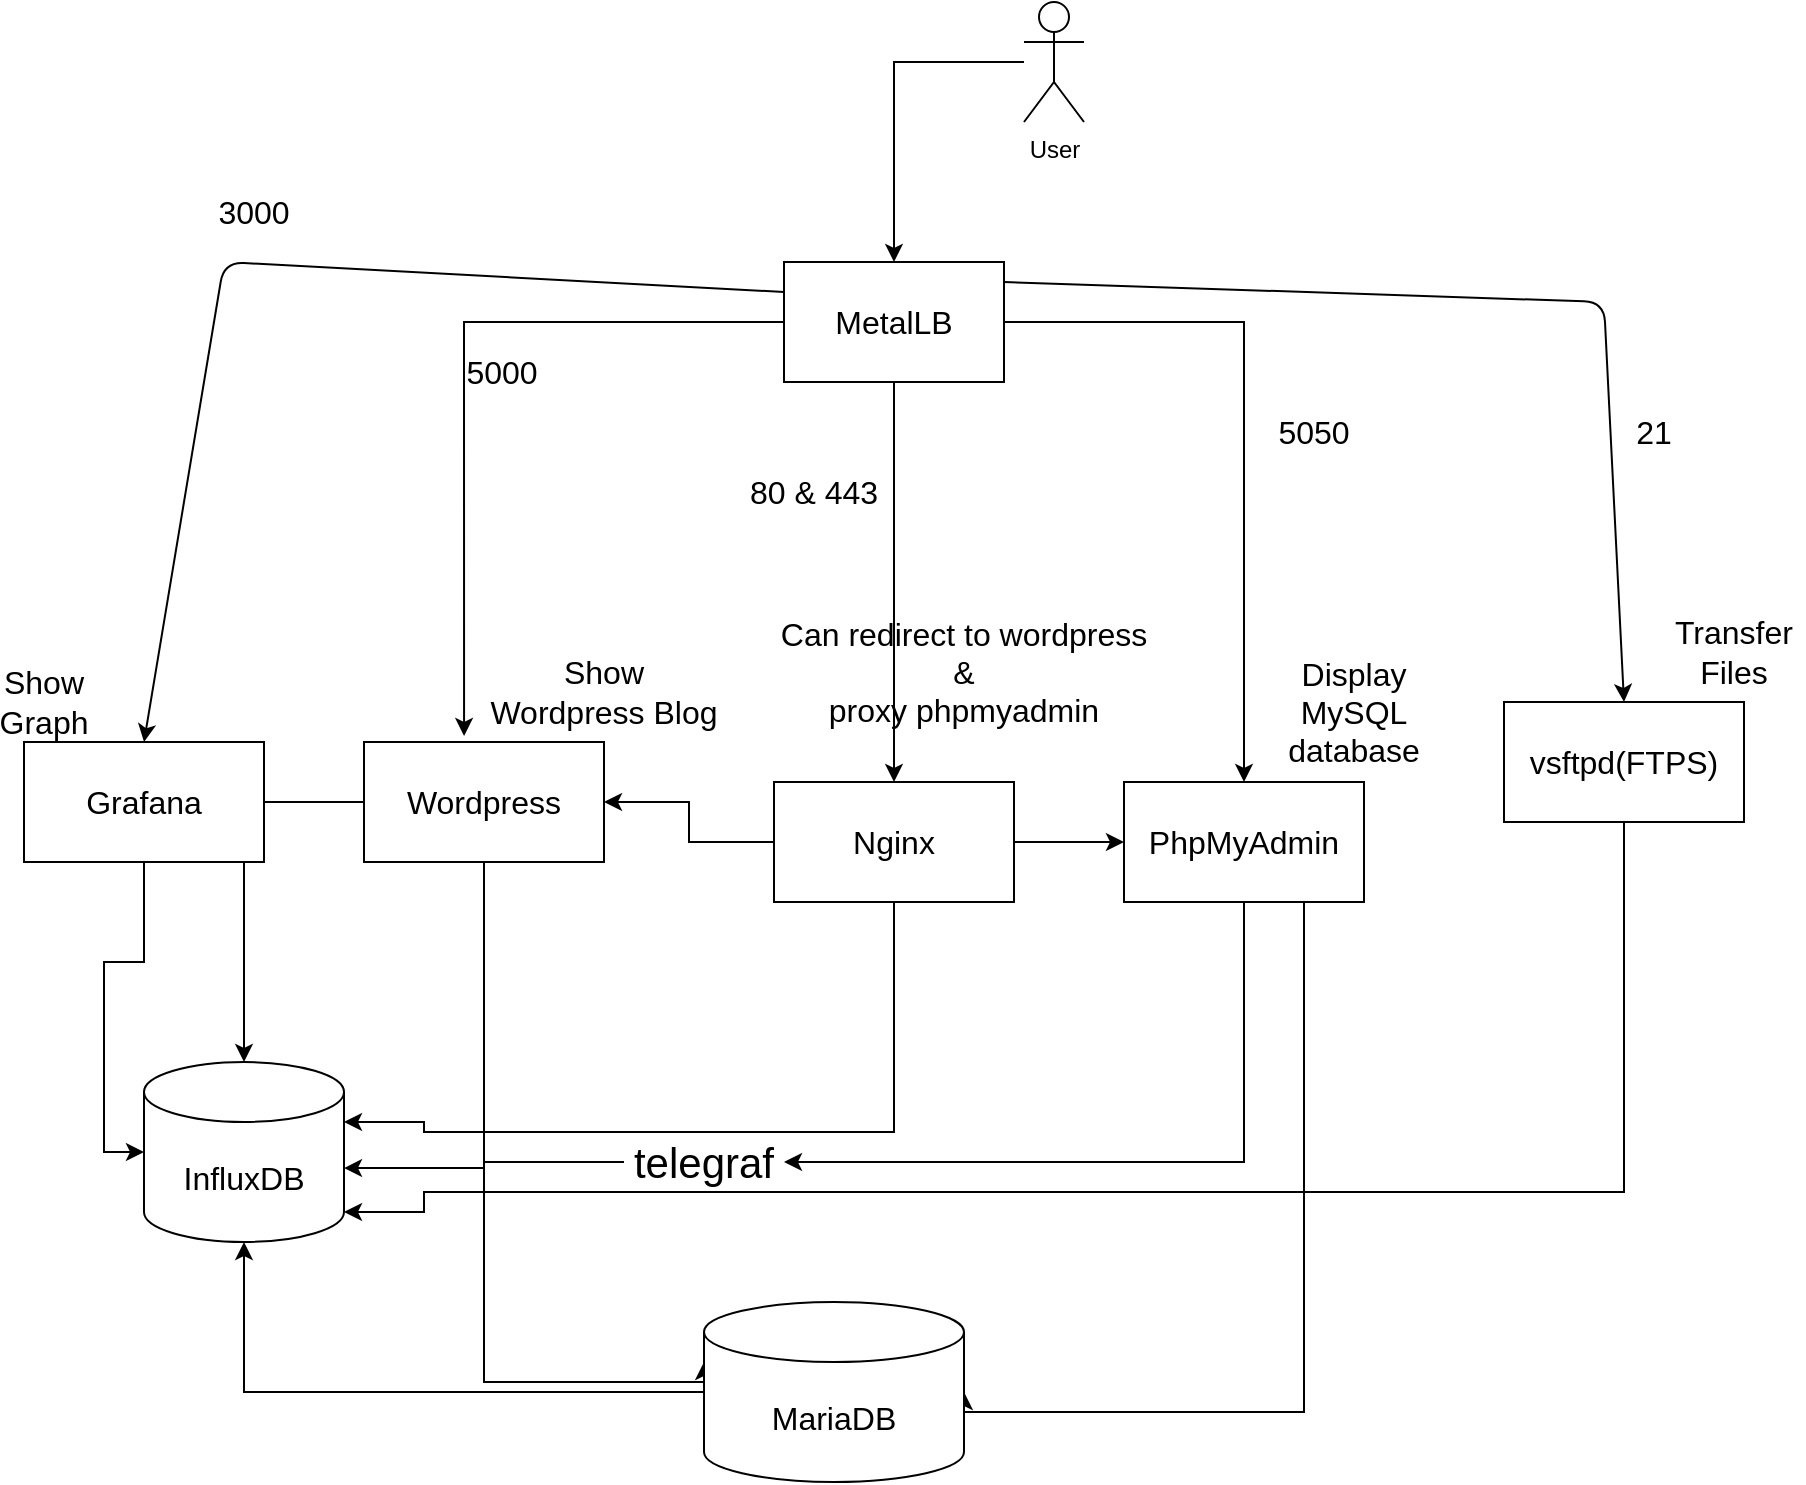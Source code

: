 <mxfile>
    <diagram id="Xpwhf6zkFL_SC9n3eWy1" name="Page-1">
        <mxGraphModel dx="986" dy="771" grid="1" gridSize="10" guides="1" tooltips="1" connect="1" arrows="1" fold="1" page="1" pageScale="1" pageWidth="827" pageHeight="1169" math="0" shadow="0">
            <root>
                <mxCell id="0"/>
                <mxCell id="1" parent="0"/>
                <mxCell id="19" style="edgeStyle=orthogonalEdgeStyle;rounded=0;orthogonalLoop=1;jettySize=auto;html=1;entryX=0.5;entryY=0;entryDx=0;entryDy=0;" edge="1" parent="1" source="2" target="12">
                    <mxGeometry relative="1" as="geometry"/>
                </mxCell>
                <mxCell id="20" style="edgeStyle=orthogonalEdgeStyle;rounded=0;orthogonalLoop=1;jettySize=auto;html=1;entryX=0.417;entryY=-0.05;entryDx=0;entryDy=0;entryPerimeter=0;" edge="1" parent="1" source="2" target="9">
                    <mxGeometry relative="1" as="geometry"/>
                </mxCell>
                <mxCell id="21" style="edgeStyle=orthogonalEdgeStyle;rounded=0;orthogonalLoop=1;jettySize=auto;html=1;" edge="1" parent="1" source="2" target="7">
                    <mxGeometry relative="1" as="geometry">
                        <Array as="points">
                            <mxPoint x="750" y="280"/>
                        </Array>
                    </mxGeometry>
                </mxCell>
                <mxCell id="2" value="&lt;font style=&quot;font-size: 16px&quot;&gt;MetalLB&lt;/font&gt;" style="rounded=0;whiteSpace=wrap;html=1;" vertex="1" parent="1">
                    <mxGeometry x="520" y="250" width="110" height="60" as="geometry"/>
                </mxCell>
                <mxCell id="32" style="edgeStyle=orthogonalEdgeStyle;rounded=0;orthogonalLoop=1;jettySize=auto;html=1;entryX=1;entryY=0.589;entryDx=0;entryDy=0;entryPerimeter=0;" edge="1" parent="1" source="35" target="42">
                    <mxGeometry relative="1" as="geometry">
                        <mxPoint x="370" y="700" as="targetPoint"/>
                        <Array as="points"/>
                    </mxGeometry>
                </mxCell>
                <mxCell id="47" style="edgeStyle=orthogonalEdgeStyle;rounded=0;orthogonalLoop=1;jettySize=auto;html=1;entryX=1;entryY=0.5;entryDx=0;entryDy=0;entryPerimeter=0;" edge="1" parent="1" source="7" target="43">
                    <mxGeometry relative="1" as="geometry">
                        <Array as="points">
                            <mxPoint x="780" y="825"/>
                        </Array>
                    </mxGeometry>
                </mxCell>
                <mxCell id="7" value="&lt;font style=&quot;font-size: 16px&quot;&gt;PhpMyAdmin&lt;/font&gt;" style="rounded=0;whiteSpace=wrap;html=1;" vertex="1" parent="1">
                    <mxGeometry x="690" y="510" width="120" height="60" as="geometry"/>
                </mxCell>
                <mxCell id="41" style="edgeStyle=orthogonalEdgeStyle;rounded=0;orthogonalLoop=1;jettySize=auto;html=1;entryX=0.5;entryY=1;entryDx=0;entryDy=0;entryPerimeter=0;exitX=0;exitY=0.5;exitDx=0;exitDy=0;exitPerimeter=0;" edge="1" parent="1" source="43" target="42">
                    <mxGeometry relative="1" as="geometry">
                        <mxPoint x="510" y="800" as="sourcePoint"/>
                        <mxPoint x="310" y="730" as="targetPoint"/>
                    </mxGeometry>
                </mxCell>
                <mxCell id="30" style="edgeStyle=orthogonalEdgeStyle;rounded=0;orthogonalLoop=1;jettySize=auto;html=1;entryX=0.5;entryY=0;entryDx=0;entryDy=0;entryPerimeter=0;" edge="1" parent="1" source="9" target="42">
                    <mxGeometry relative="1" as="geometry">
                        <mxPoint x="270" y="680" as="targetPoint"/>
                    </mxGeometry>
                </mxCell>
                <mxCell id="46" style="edgeStyle=orthogonalEdgeStyle;rounded=0;orthogonalLoop=1;jettySize=auto;html=1;entryX=0;entryY=0;entryDx=0;entryDy=30;entryPerimeter=0;" edge="1" parent="1" source="9" target="43">
                    <mxGeometry relative="1" as="geometry">
                        <Array as="points">
                            <mxPoint x="370" y="810"/>
                        </Array>
                    </mxGeometry>
                </mxCell>
                <mxCell id="9" value="&lt;font style=&quot;font-size: 16px&quot;&gt;Wordpress&lt;/font&gt;" style="rounded=0;whiteSpace=wrap;html=1;" vertex="1" parent="1">
                    <mxGeometry x="310" y="490" width="120" height="60" as="geometry"/>
                </mxCell>
                <mxCell id="29" style="edgeStyle=orthogonalEdgeStyle;rounded=0;orthogonalLoop=1;jettySize=auto;html=1;entryX=0;entryY=0.5;entryDx=0;entryDy=0;entryPerimeter=0;" edge="1" parent="1" source="10" target="42">
                    <mxGeometry relative="1" as="geometry">
                        <mxPoint x="250" y="715" as="targetPoint"/>
                    </mxGeometry>
                </mxCell>
                <mxCell id="10" value="&lt;font style=&quot;font-size: 16px&quot;&gt;Grafana&lt;/font&gt;" style="rounded=0;whiteSpace=wrap;html=1;" vertex="1" parent="1">
                    <mxGeometry x="140" y="490" width="120" height="60" as="geometry"/>
                </mxCell>
                <mxCell id="31" style="edgeStyle=orthogonalEdgeStyle;rounded=0;orthogonalLoop=1;jettySize=auto;html=1;entryX=1;entryY=0;entryDx=0;entryDy=30;entryPerimeter=0;" edge="1" parent="1" source="12" target="42">
                    <mxGeometry relative="1" as="geometry">
                        <mxPoint x="370" y="685" as="targetPoint"/>
                        <Array as="points">
                            <mxPoint x="575" y="685"/>
                            <mxPoint x="340" y="685"/>
                        </Array>
                    </mxGeometry>
                </mxCell>
                <mxCell id="39" style="edgeStyle=orthogonalEdgeStyle;rounded=0;orthogonalLoop=1;jettySize=auto;html=1;entryX=1;entryY=0.5;entryDx=0;entryDy=0;" edge="1" parent="1" source="12" target="9">
                    <mxGeometry relative="1" as="geometry"/>
                </mxCell>
                <mxCell id="40" style="edgeStyle=orthogonalEdgeStyle;rounded=0;orthogonalLoop=1;jettySize=auto;html=1;entryX=0;entryY=0.5;entryDx=0;entryDy=0;" edge="1" parent="1" source="12" target="7">
                    <mxGeometry relative="1" as="geometry"/>
                </mxCell>
                <mxCell id="12" value="&lt;font style=&quot;font-size: 16px&quot;&gt;Nginx&lt;/font&gt;" style="rounded=0;whiteSpace=wrap;html=1;" vertex="1" parent="1">
                    <mxGeometry x="515" y="510" width="120" height="60" as="geometry"/>
                </mxCell>
                <mxCell id="33" style="edgeStyle=orthogonalEdgeStyle;rounded=0;orthogonalLoop=1;jettySize=auto;html=1;entryX=1;entryY=1;entryDx=0;entryDy=-15;entryPerimeter=0;" edge="1" parent="1" source="13" target="42">
                    <mxGeometry relative="1" as="geometry">
                        <mxPoint x="370" y="715" as="targetPoint"/>
                        <Array as="points">
                            <mxPoint x="940" y="715"/>
                            <mxPoint x="340" y="715"/>
                        </Array>
                    </mxGeometry>
                </mxCell>
                <mxCell id="13" value="&lt;font style=&quot;font-size: 16px&quot;&gt;vsftpd(FTPS)&lt;/font&gt;" style="rounded=0;whiteSpace=wrap;html=1;" vertex="1" parent="1">
                    <mxGeometry x="880" y="470" width="120" height="60" as="geometry"/>
                </mxCell>
                <mxCell id="18" style="edgeStyle=orthogonalEdgeStyle;rounded=0;orthogonalLoop=1;jettySize=auto;html=1;entryX=0.5;entryY=0;entryDx=0;entryDy=0;" edge="1" parent="1" source="14" target="2">
                    <mxGeometry relative="1" as="geometry"/>
                </mxCell>
                <mxCell id="14" value="User&lt;br&gt;" style="shape=umlActor;verticalLabelPosition=bottom;verticalAlign=top;html=1;outlineConnect=0;" vertex="1" parent="1">
                    <mxGeometry x="640" y="120" width="30" height="60" as="geometry"/>
                </mxCell>
                <mxCell id="23" value="" style="endArrow=classic;html=1;entryX=0.5;entryY=0;entryDx=0;entryDy=0;" edge="1" parent="1" target="13">
                    <mxGeometry relative="1" as="geometry">
                        <mxPoint x="630" y="260" as="sourcePoint"/>
                        <mxPoint x="730" y="260" as="targetPoint"/>
                        <Array as="points">
                            <mxPoint x="930" y="270"/>
                        </Array>
                    </mxGeometry>
                </mxCell>
                <mxCell id="28" value="" style="endArrow=classic;html=1;exitX=0;exitY=0.25;exitDx=0;exitDy=0;entryX=0.5;entryY=0;entryDx=0;entryDy=0;" edge="1" parent="1" source="2" target="10">
                    <mxGeometry width="50" height="50" relative="1" as="geometry">
                        <mxPoint x="225" y="320" as="sourcePoint"/>
                        <mxPoint x="100" y="265" as="targetPoint"/>
                        <Array as="points">
                            <mxPoint x="240" y="250"/>
                        </Array>
                    </mxGeometry>
                </mxCell>
                <mxCell id="35" value="&lt;font style=&quot;font-size: 21px&quot;&gt;telegraf&lt;/font&gt;" style="text;html=1;strokeColor=none;fillColor=none;align=center;verticalAlign=middle;whiteSpace=wrap;rounded=0;" vertex="1" parent="1">
                    <mxGeometry x="440" y="675" width="80" height="50" as="geometry"/>
                </mxCell>
                <mxCell id="38" style="edgeStyle=orthogonalEdgeStyle;rounded=0;orthogonalLoop=1;jettySize=auto;html=1;entryX=1;entryY=0.5;entryDx=0;entryDy=0;" edge="1" parent="1" source="7" target="35">
                    <mxGeometry relative="1" as="geometry">
                        <mxPoint x="750" y="570" as="sourcePoint"/>
                        <mxPoint x="370" y="700" as="targetPoint"/>
                        <Array as="points">
                            <mxPoint x="750" y="700"/>
                        </Array>
                    </mxGeometry>
                </mxCell>
                <mxCell id="42" value="&lt;font style=&quot;font-size: 16px&quot;&gt;InfluxDB&lt;/font&gt;" style="shape=cylinder3;whiteSpace=wrap;html=1;boundedLbl=1;backgroundOutline=1;size=15;" vertex="1" parent="1">
                    <mxGeometry x="200" y="650" width="100" height="90" as="geometry"/>
                </mxCell>
                <mxCell id="43" value="&lt;font style=&quot;font-size: 16px&quot;&gt;MariaDB&lt;/font&gt;" style="shape=cylinder3;whiteSpace=wrap;html=1;boundedLbl=1;backgroundOutline=1;size=15;" vertex="1" parent="1">
                    <mxGeometry x="480" y="770" width="130" height="90" as="geometry"/>
                </mxCell>
                <mxCell id="52" value="&lt;span style=&quot;font-size: 16px&quot;&gt;Show&lt;br&gt;Graph&lt;br&gt;&lt;/span&gt;" style="text;html=1;strokeColor=none;fillColor=none;align=center;verticalAlign=middle;whiteSpace=wrap;rounded=0;" vertex="1" parent="1">
                    <mxGeometry x="130" y="460" width="40" height="20" as="geometry"/>
                </mxCell>
                <mxCell id="56" value="&lt;span style=&quot;font-size: 16px&quot;&gt;Show&lt;br&gt;Wordpress Blog&lt;br&gt;&lt;/span&gt;" style="text;html=1;strokeColor=none;fillColor=none;align=center;verticalAlign=middle;whiteSpace=wrap;rounded=0;" vertex="1" parent="1">
                    <mxGeometry x="370" y="440" width="120" height="50" as="geometry"/>
                </mxCell>
                <mxCell id="57" value="&lt;span style=&quot;font-size: 16px&quot;&gt;Can redirect to wordpress &amp;amp;&lt;br&gt;proxy phpmyadmin&lt;br&gt;&lt;/span&gt;" style="text;html=1;strokeColor=none;fillColor=none;align=center;verticalAlign=middle;whiteSpace=wrap;rounded=0;" vertex="1" parent="1">
                    <mxGeometry x="510" y="430" width="200" height="50" as="geometry"/>
                </mxCell>
                <mxCell id="58" value="&lt;span style=&quot;font-size: 16px&quot;&gt;Display&lt;br&gt;MySQL database&lt;br&gt;&lt;/span&gt;" style="text;html=1;strokeColor=none;fillColor=none;align=center;verticalAlign=middle;whiteSpace=wrap;rounded=0;" vertex="1" parent="1">
                    <mxGeometry x="770" y="450" width="70" height="50" as="geometry"/>
                </mxCell>
                <mxCell id="59" value="&lt;span style=&quot;font-size: 16px&quot;&gt;Transfer&lt;br&gt;Files&lt;br&gt;&lt;/span&gt;" style="text;html=1;strokeColor=none;fillColor=none;align=center;verticalAlign=middle;whiteSpace=wrap;rounded=0;" vertex="1" parent="1">
                    <mxGeometry x="960" y="420" width="70" height="50" as="geometry"/>
                </mxCell>
                <mxCell id="60" value="&lt;span style=&quot;font-size: 16px&quot;&gt;3000&lt;/span&gt;" style="text;html=1;strokeColor=none;fillColor=none;align=center;verticalAlign=middle;whiteSpace=wrap;rounded=0;" vertex="1" parent="1">
                    <mxGeometry x="220" y="200" width="70" height="50" as="geometry"/>
                </mxCell>
                <mxCell id="61" value="&lt;span style=&quot;font-size: 16px&quot;&gt;5000&lt;/span&gt;" style="text;html=1;strokeColor=none;fillColor=none;align=center;verticalAlign=middle;whiteSpace=wrap;rounded=0;" vertex="1" parent="1">
                    <mxGeometry x="344" y="280" width="70" height="50" as="geometry"/>
                </mxCell>
                <mxCell id="62" value="&lt;span style=&quot;font-size: 16px&quot;&gt;80 &amp;amp; 443&lt;/span&gt;" style="text;html=1;strokeColor=none;fillColor=none;align=center;verticalAlign=middle;whiteSpace=wrap;rounded=0;" vertex="1" parent="1">
                    <mxGeometry x="500" y="340" width="70" height="50" as="geometry"/>
                </mxCell>
                <mxCell id="63" value="&lt;span style=&quot;font-size: 16px&quot;&gt;5050&lt;/span&gt;" style="text;html=1;strokeColor=none;fillColor=none;align=center;verticalAlign=middle;whiteSpace=wrap;rounded=0;" vertex="1" parent="1">
                    <mxGeometry x="750" y="310" width="70" height="50" as="geometry"/>
                </mxCell>
                <mxCell id="64" value="&lt;span style=&quot;font-size: 16px&quot;&gt;21&lt;/span&gt;" style="text;html=1;strokeColor=none;fillColor=none;align=center;verticalAlign=middle;whiteSpace=wrap;rounded=0;" vertex="1" parent="1">
                    <mxGeometry x="920" y="310" width="70" height="50" as="geometry"/>
                </mxCell>
            </root>
        </mxGraphModel>
    </diagram>
</mxfile>